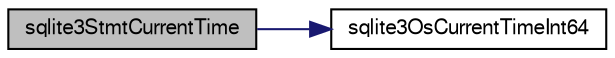 digraph "sqlite3StmtCurrentTime"
{
  edge [fontname="FreeSans",fontsize="10",labelfontname="FreeSans",labelfontsize="10"];
  node [fontname="FreeSans",fontsize="10",shape=record];
  rankdir="LR";
  Node712788 [label="sqlite3StmtCurrentTime",height=0.2,width=0.4,color="black", fillcolor="grey75", style="filled", fontcolor="black"];
  Node712788 -> Node712789 [color="midnightblue",fontsize="10",style="solid",fontname="FreeSans"];
  Node712789 [label="sqlite3OsCurrentTimeInt64",height=0.2,width=0.4,color="black", fillcolor="white", style="filled",URL="$sqlite3_8c.html#a8fba11754c83b89782ef18af266f5ec2"];
}
